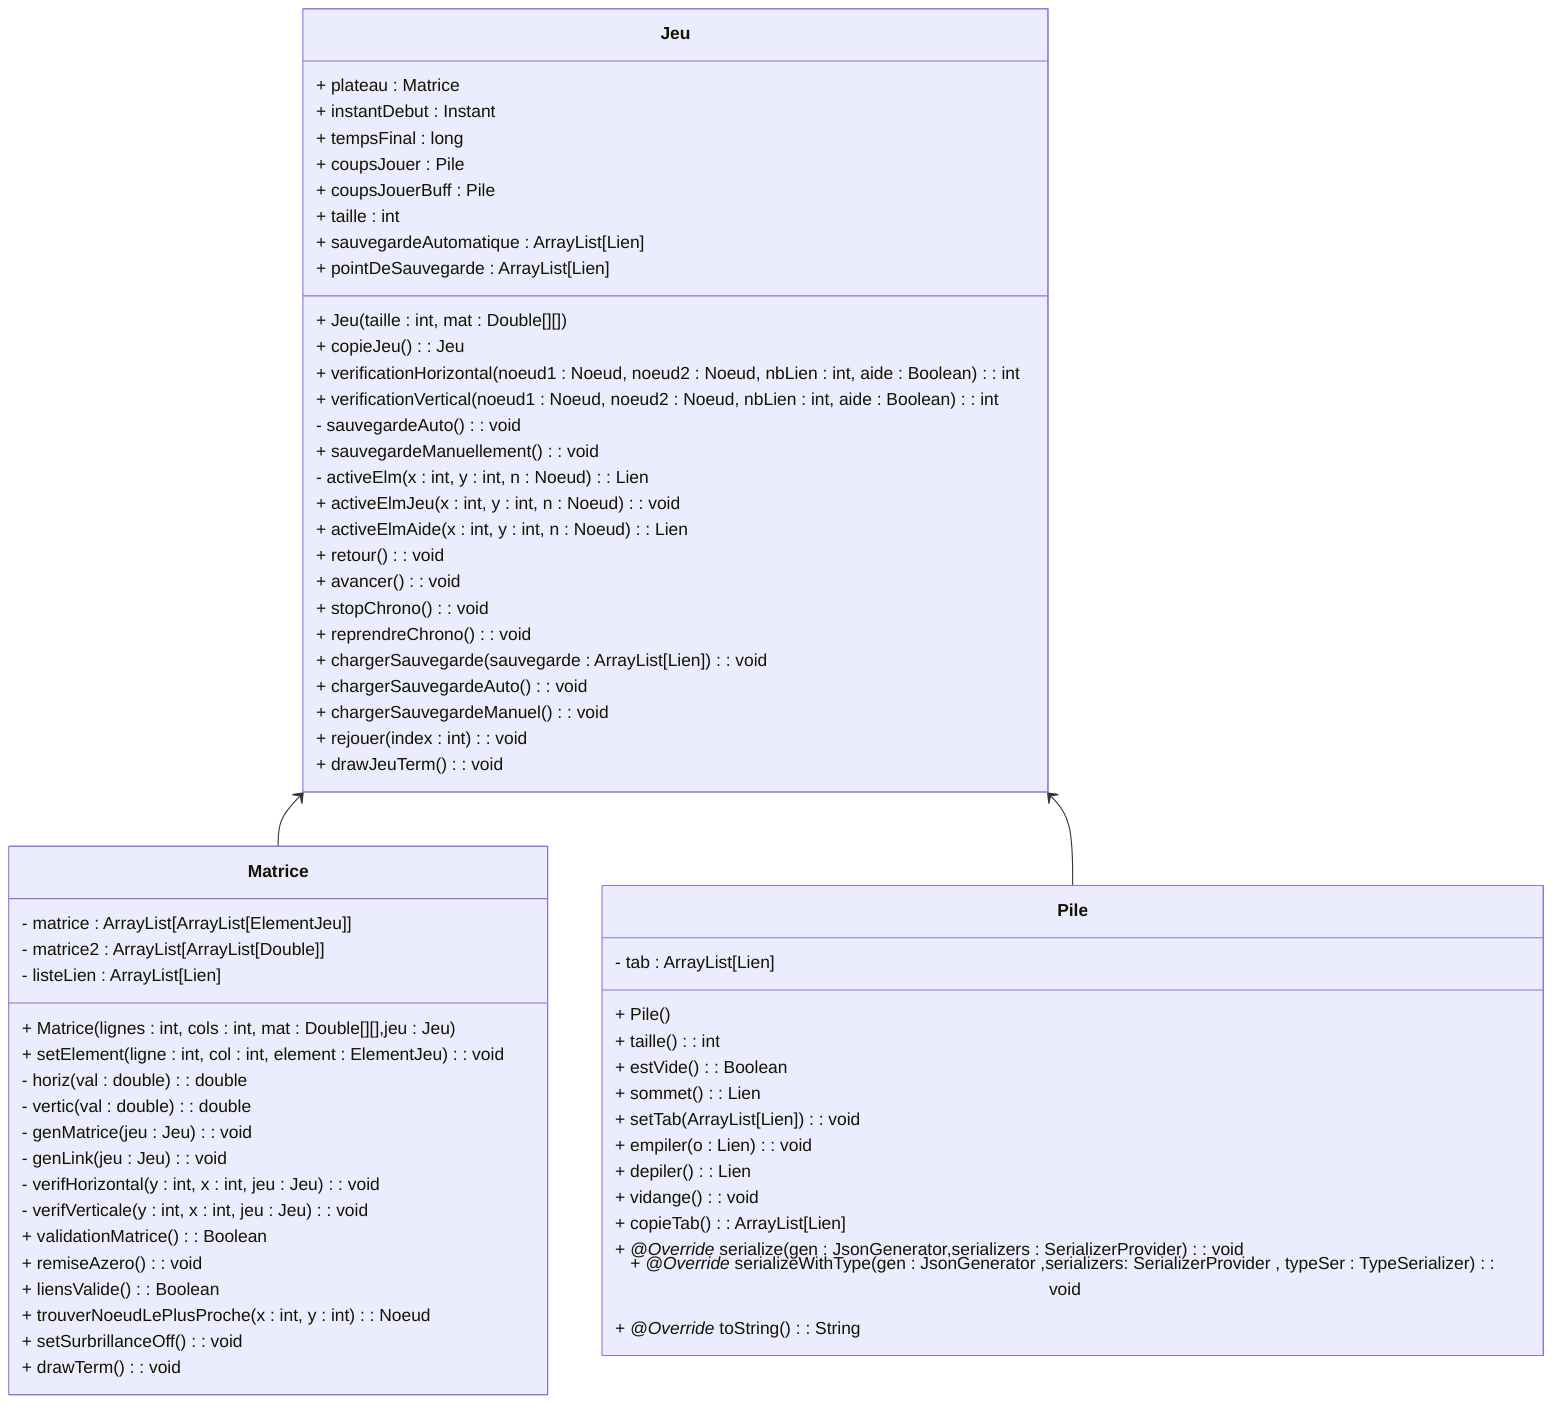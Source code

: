 classDiagram
direction TB
    class Matrice{
        - matrice : ArrayList[ArrayList[ElementJeu]]
        - matrice2 : ArrayList[ArrayList[Double]]
        - listeLien : ArrayList[Lien]
        + Matrice(lignes : int, cols : int, mat : Double[][],jeu : Jeu)
        + setElement(ligne : int, col : int, element : ElementJeu) : void
        - horiz(val : double) : double
        - vertic(val : double) : double
        - genMatrice(jeu : Jeu) : void
        - genLink(jeu : Jeu) : void
        - verifHorizontal(y : int, x : int, jeu : Jeu) : void
        - verifVerticale(y : int, x : int, jeu : Jeu) : void
        + validationMatrice() : Boolean
        + remiseAzero() : void
        + liensValide() : Boolean
        + trouverNoeudLePlusProche(x : int, y : int) : Noeud
        + setSurbrillanceOff() : void
        + drawTerm() : void

    }
    class Pile{
        - tab : ArrayList[Lien]
        + Pile()
        + taille() : int
        + estVide() : Boolean
        + sommet() : Lien
        + setTab(ArrayList[Lien]) : void
        + empiler(o : Lien) : void
        + depiler() : Lien
        + vidange() : void
        + copieTab() : ArrayList[Lien]
        + *@Override* serialize(gen : JsonGenerator,serializers : SerializerProvider ) : void
        + *@Override* serializeWithType(gen : JsonGenerator ,serializers: SerializerProvider , typeSer : TypeSerializer ) : void
        + *@Override* toString() : String
    }
    class Jeu{
        + plateau : Matrice
        + instantDebut : Instant
        + tempsFinal : long
        + coupsJouer : Pile
        + coupsJouerBuff : Pile
        + taille : int
        + sauvegardeAutomatique : ArrayList[Lien]
        + pointDeSauvegarde : ArrayList[Lien]
        + Jeu(taille : int, mat : Double[][])
        + copieJeu() : Jeu
        + verificationHorizontal(noeud1 : Noeud, noeud2 : Noeud, nbLien : int, aide : Boolean) : int
        + verificationVertical(noeud1 : Noeud, noeud2 : Noeud, nbLien : int, aide : Boolean) : int
        - sauvegardeAuto() : void
        + sauvegardeManuellement() : void
        - activeElm(x : int, y : int, n : Noeud) : Lien
        + activeElmJeu(x : int, y : int, n : Noeud) : void
        + activeElmAide(x : int, y : int, n : Noeud) : Lien
        + retour() : void
        + avancer() : void
        + stopChrono() : void
        + reprendreChrono() : void
        + chargerSauvegarde(sauvegarde : ArrayList[Lien]) : void
        + chargerSauvegardeAuto() : void
        + chargerSauvegardeManuel() : void
        + rejouer(index : int) : void
        + drawJeuTerm() : void
    }
    Jeu <-- Matrice
    Jeu <-- Pile